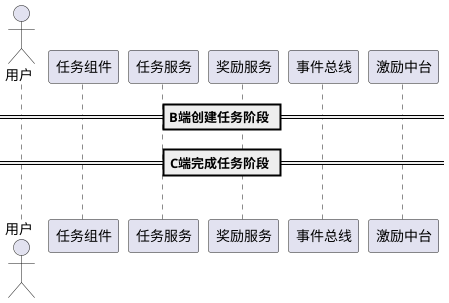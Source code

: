 @startuml

actor 用户
participant 任务组件
participant 任务服务
participant 奖励服务
participant 事件总线
participant 激励中台

== B端创建任务阶段 ==

== C端完成任务阶段 ==

|||
@enduml